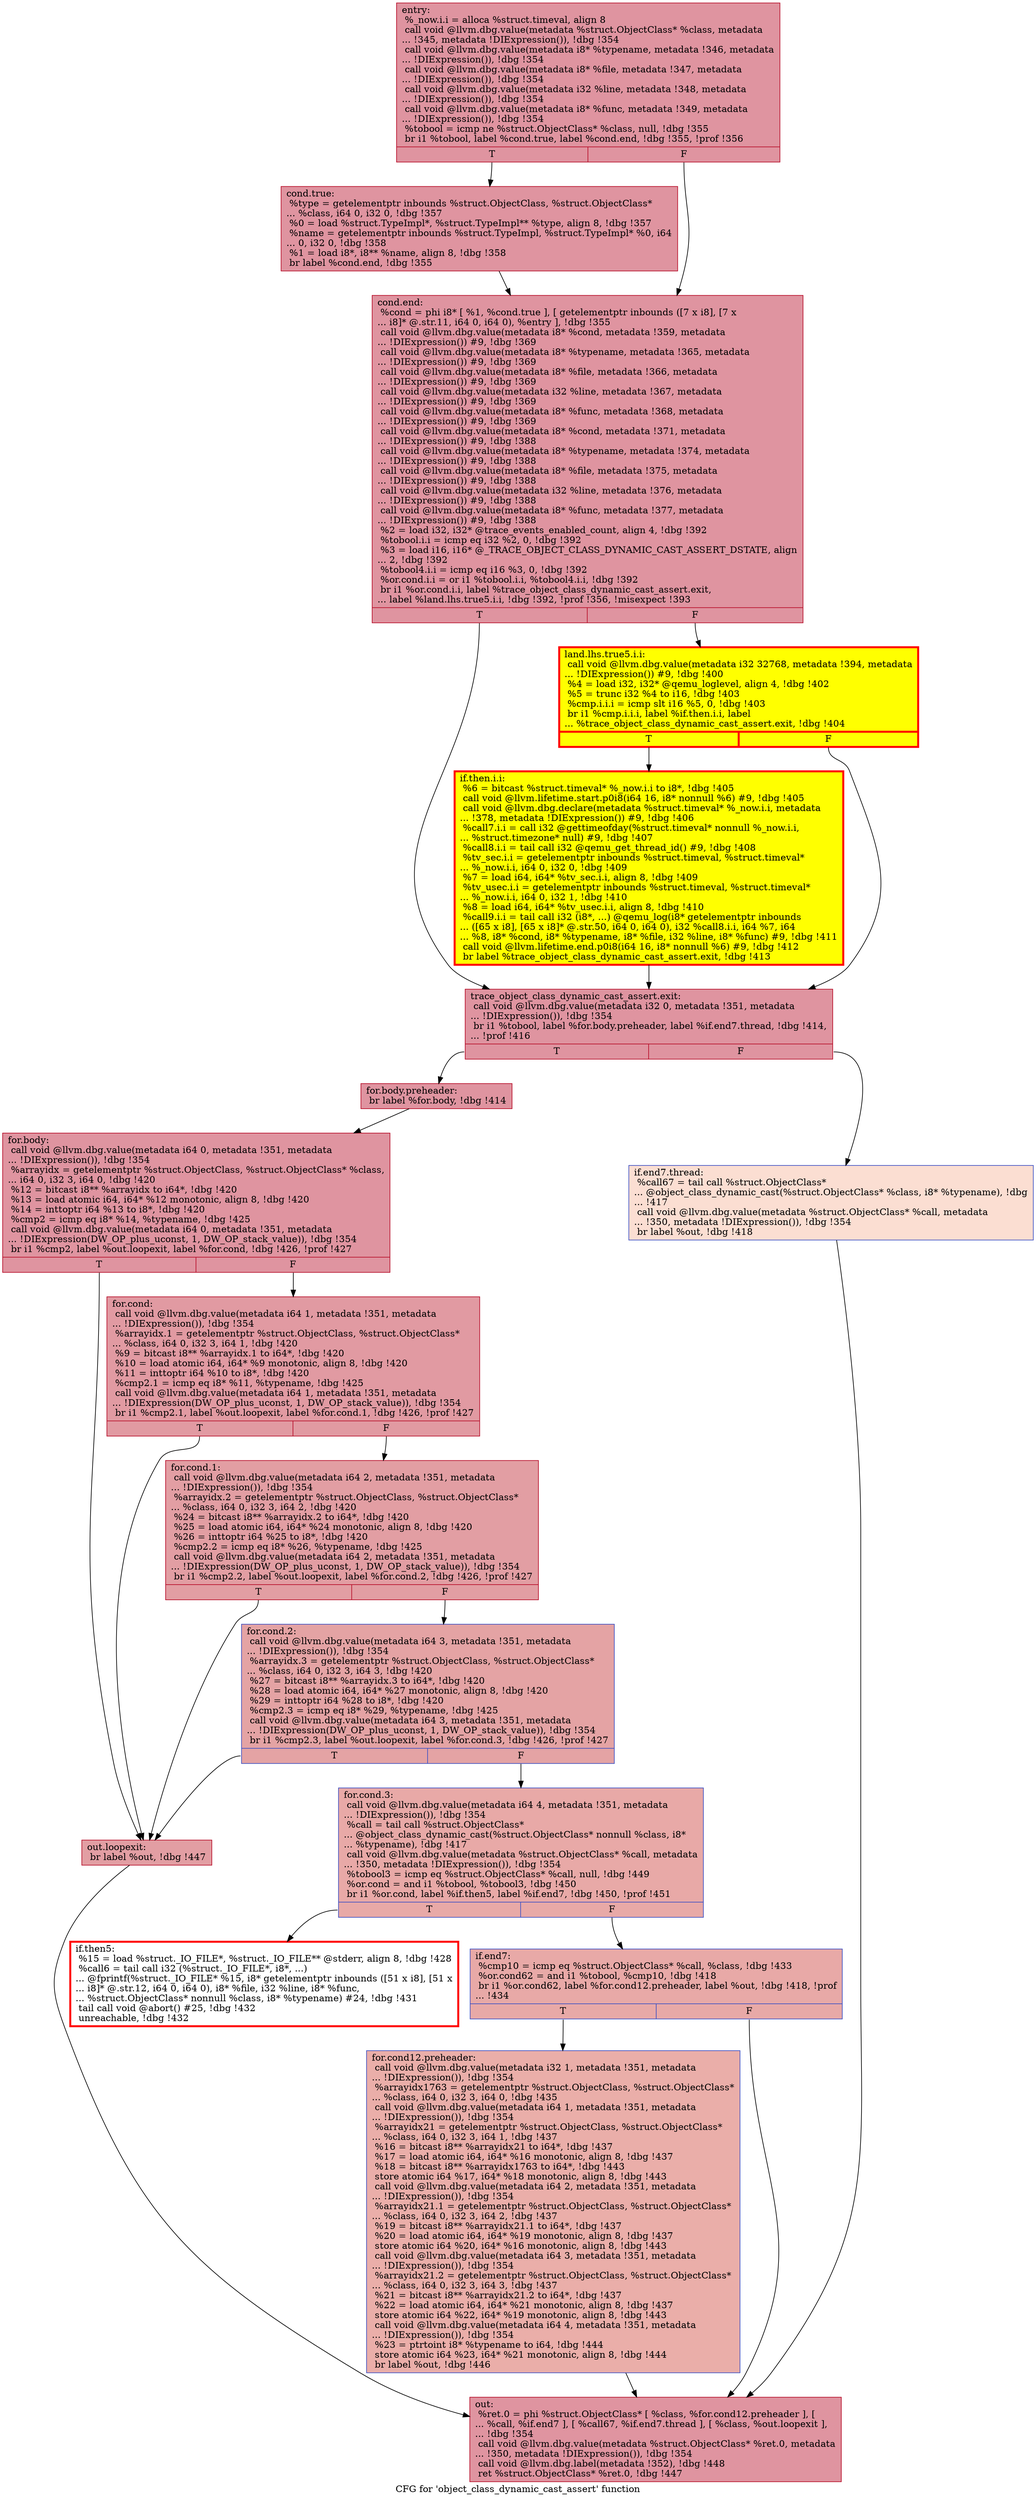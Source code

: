 digraph "CFG for 'object_class_dynamic_cast_assert' function" {
	label="CFG for 'object_class_dynamic_cast_assert' function";

	Node0x55ee22555c80 [shape=record,color="#b70d28ff", style=filled, fillcolor="#b70d2870",label="{entry:\l  %_now.i.i = alloca %struct.timeval, align 8\l  call void @llvm.dbg.value(metadata %struct.ObjectClass* %class, metadata\l... !345, metadata !DIExpression()), !dbg !354\l  call void @llvm.dbg.value(metadata i8* %typename, metadata !346, metadata\l... !DIExpression()), !dbg !354\l  call void @llvm.dbg.value(metadata i8* %file, metadata !347, metadata\l... !DIExpression()), !dbg !354\l  call void @llvm.dbg.value(metadata i32 %line, metadata !348, metadata\l... !DIExpression()), !dbg !354\l  call void @llvm.dbg.value(metadata i8* %func, metadata !349, metadata\l... !DIExpression()), !dbg !354\l  %tobool = icmp ne %struct.ObjectClass* %class, null, !dbg !355\l  br i1 %tobool, label %cond.true, label %cond.end, !dbg !355, !prof !356\l|{<s0>T|<s1>F}}"];
	Node0x55ee22555c80:s0 -> Node0x55ee224b0830;
	Node0x55ee22555c80:s1 -> Node0x55ee222a10c0;
	Node0x55ee224b0830 [shape=record,color="#b70d28ff", style=filled, fillcolor="#b70d2870",label="{cond.true:                                        \l  %type = getelementptr inbounds %struct.ObjectClass, %struct.ObjectClass*\l... %class, i64 0, i32 0, !dbg !357\l  %0 = load %struct.TypeImpl*, %struct.TypeImpl** %type, align 8, !dbg !357\l  %name = getelementptr inbounds %struct.TypeImpl, %struct.TypeImpl* %0, i64\l... 0, i32 0, !dbg !358\l  %1 = load i8*, i8** %name, align 8, !dbg !358\l  br label %cond.end, !dbg !355\l}"];
	Node0x55ee224b0830 -> Node0x55ee222a10c0;
	Node0x55ee222a10c0 [shape=record,color="#b70d28ff", style=filled, fillcolor="#b70d2870",label="{cond.end:                                         \l  %cond = phi i8* [ %1, %cond.true ], [ getelementptr inbounds ([7 x i8], [7 x\l... i8]* @.str.11, i64 0, i64 0), %entry ], !dbg !355\l  call void @llvm.dbg.value(metadata i8* %cond, metadata !359, metadata\l... !DIExpression()) #9, !dbg !369\l  call void @llvm.dbg.value(metadata i8* %typename, metadata !365, metadata\l... !DIExpression()) #9, !dbg !369\l  call void @llvm.dbg.value(metadata i8* %file, metadata !366, metadata\l... !DIExpression()) #9, !dbg !369\l  call void @llvm.dbg.value(metadata i32 %line, metadata !367, metadata\l... !DIExpression()) #9, !dbg !369\l  call void @llvm.dbg.value(metadata i8* %func, metadata !368, metadata\l... !DIExpression()) #9, !dbg !369\l  call void @llvm.dbg.value(metadata i8* %cond, metadata !371, metadata\l... !DIExpression()) #9, !dbg !388\l  call void @llvm.dbg.value(metadata i8* %typename, metadata !374, metadata\l... !DIExpression()) #9, !dbg !388\l  call void @llvm.dbg.value(metadata i8* %file, metadata !375, metadata\l... !DIExpression()) #9, !dbg !388\l  call void @llvm.dbg.value(metadata i32 %line, metadata !376, metadata\l... !DIExpression()) #9, !dbg !388\l  call void @llvm.dbg.value(metadata i8* %func, metadata !377, metadata\l... !DIExpression()) #9, !dbg !388\l  %2 = load i32, i32* @trace_events_enabled_count, align 4, !dbg !392\l  %tobool.i.i = icmp eq i32 %2, 0, !dbg !392\l  %3 = load i16, i16* @_TRACE_OBJECT_CLASS_DYNAMIC_CAST_ASSERT_DSTATE, align\l... 2, !dbg !392\l  %tobool4.i.i = icmp eq i16 %3, 0, !dbg !392\l  %or.cond.i.i = or i1 %tobool.i.i, %tobool4.i.i, !dbg !392\l  br i1 %or.cond.i.i, label %trace_object_class_dynamic_cast_assert.exit,\l... label %land.lhs.true5.i.i, !dbg !392, !prof !356, !misexpect !393\l|{<s0>T|<s1>F}}"];
	Node0x55ee222a10c0:s0 -> Node0x55ee22529090;
	Node0x55ee222a10c0:s1 -> Node0x55ee227cc490;
	Node0x55ee227cc490 [shape=record,penwidth=3.0, style="filled", color="red", fillcolor="yellow",label="{land.lhs.true5.i.i:                               \l  call void @llvm.dbg.value(metadata i32 32768, metadata !394, metadata\l... !DIExpression()) #9, !dbg !400\l  %4 = load i32, i32* @qemu_loglevel, align 4, !dbg !402\l  %5 = trunc i32 %4 to i16, !dbg !403\l  %cmp.i.i.i = icmp slt i16 %5, 0, !dbg !403\l  br i1 %cmp.i.i.i, label %if.then.i.i, label\l... %trace_object_class_dynamic_cast_assert.exit, !dbg !404\l|{<s0>T|<s1>F}}"];
	Node0x55ee227cc490:s0 -> Node0x55ee2288e420;
	Node0x55ee227cc490:s1 -> Node0x55ee22529090;
	Node0x55ee2288e420 [shape=record,penwidth=3.0, style="filled", color="red", fillcolor="yellow",label="{if.then.i.i:                                      \l  %6 = bitcast %struct.timeval* %_now.i.i to i8*, !dbg !405\l  call void @llvm.lifetime.start.p0i8(i64 16, i8* nonnull %6) #9, !dbg !405\l  call void @llvm.dbg.declare(metadata %struct.timeval* %_now.i.i, metadata\l... !378, metadata !DIExpression()) #9, !dbg !406\l  %call7.i.i = call i32 @gettimeofday(%struct.timeval* nonnull %_now.i.i,\l... %struct.timezone* null) #9, !dbg !407\l  %call8.i.i = tail call i32 @qemu_get_thread_id() #9, !dbg !408\l  %tv_sec.i.i = getelementptr inbounds %struct.timeval, %struct.timeval*\l... %_now.i.i, i64 0, i32 0, !dbg !409\l  %7 = load i64, i64* %tv_sec.i.i, align 8, !dbg !409\l  %tv_usec.i.i = getelementptr inbounds %struct.timeval, %struct.timeval*\l... %_now.i.i, i64 0, i32 1, !dbg !410\l  %8 = load i64, i64* %tv_usec.i.i, align 8, !dbg !410\l  %call9.i.i = tail call i32 (i8*, ...) @qemu_log(i8* getelementptr inbounds\l... ([65 x i8], [65 x i8]* @.str.50, i64 0, i64 0), i32 %call8.i.i, i64 %7, i64\l... %8, i8* %cond, i8* %typename, i8* %file, i32 %line, i8* %func) #9, !dbg !411\l  call void @llvm.lifetime.end.p0i8(i64 16, i8* nonnull %6) #9, !dbg !412\l  br label %trace_object_class_dynamic_cast_assert.exit, !dbg !413\l}"];
	Node0x55ee2288e420 -> Node0x55ee22529090;
	Node0x55ee22529090 [shape=record,color="#b70d28ff", style=filled, fillcolor="#b70d2870",label="{trace_object_class_dynamic_cast_assert.exit:      \l  call void @llvm.dbg.value(metadata i32 0, metadata !351, metadata\l... !DIExpression()), !dbg !354\l  br i1 %tobool, label %for.body.preheader, label %if.end7.thread, !dbg !414,\l... !prof !416\l|{<s0>T|<s1>F}}"];
	Node0x55ee22529090:s0 -> Node0x55ee2284d050;
	Node0x55ee22529090:s1 -> Node0x55ee22598a20;
	Node0x55ee2284d050 [shape=record,color="#b70d28ff", style=filled, fillcolor="#b70d2870",label="{for.body.preheader:                               \l  br label %for.body, !dbg !414\l}"];
	Node0x55ee2284d050 -> Node0x55ee222a1c60;
	Node0x55ee22598a20 [shape=record,color="#3d50c3ff", style=filled, fillcolor="#f7b59970",label="{if.end7.thread:                                   \l  %call67 = tail call %struct.ObjectClass*\l... @object_class_dynamic_cast(%struct.ObjectClass* %class, i8* %typename), !dbg\l... !417\l  call void @llvm.dbg.value(metadata %struct.ObjectClass* %call, metadata\l... !350, metadata !DIExpression()), !dbg !354\l  br label %out, !dbg !418\l}"];
	Node0x55ee22598a20 -> Node0x55ee225bae90;
	Node0x55ee222a1a40 [shape=record,color="#b70d28ff", style=filled, fillcolor="#bb1b2c70",label="{for.cond:                                         \l  call void @llvm.dbg.value(metadata i64 1, metadata !351, metadata\l... !DIExpression()), !dbg !354\l  %arrayidx.1 = getelementptr %struct.ObjectClass, %struct.ObjectClass*\l... %class, i64 0, i32 3, i64 1, !dbg !420\l  %9 = bitcast i8** %arrayidx.1 to i64*, !dbg !420\l  %10 = load atomic i64, i64* %9 monotonic, align 8, !dbg !420\l  %11 = inttoptr i64 %10 to i8*, !dbg !420\l  %cmp2.1 = icmp eq i8* %11, %typename, !dbg !425\l  call void @llvm.dbg.value(metadata i64 1, metadata !351, metadata\l... !DIExpression(DW_OP_plus_uconst, 1, DW_OP_stack_value)), !dbg !354\l  br i1 %cmp2.1, label %out.loopexit, label %for.cond.1, !dbg !426, !prof !427\l|{<s0>T|<s1>F}}"];
	Node0x55ee222a1a40:s0 -> Node0x55ee22871180;
	Node0x55ee222a1a40:s1 -> Node0x55ee227b1bf0;
	Node0x55ee222a1c60 [shape=record,color="#b70d28ff", style=filled, fillcolor="#b70d2870",label="{for.body:                                         \l  call void @llvm.dbg.value(metadata i64 0, metadata !351, metadata\l... !DIExpression()), !dbg !354\l  %arrayidx = getelementptr %struct.ObjectClass, %struct.ObjectClass* %class,\l... i64 0, i32 3, i64 0, !dbg !420\l  %12 = bitcast i8** %arrayidx to i64*, !dbg !420\l  %13 = load atomic i64, i64* %12 monotonic, align 8, !dbg !420\l  %14 = inttoptr i64 %13 to i8*, !dbg !420\l  %cmp2 = icmp eq i8* %14, %typename, !dbg !425\l  call void @llvm.dbg.value(metadata i64 0, metadata !351, metadata\l... !DIExpression(DW_OP_plus_uconst, 1, DW_OP_stack_value)), !dbg !354\l  br i1 %cmp2, label %out.loopexit, label %for.cond, !dbg !426, !prof !427\l|{<s0>T|<s1>F}}"];
	Node0x55ee222a1c60:s0 -> Node0x55ee22871180;
	Node0x55ee222a1c60:s1 -> Node0x55ee222a1a40;
	Node0x55ee225bb7a0 [shape=record,penwidth=3.0, color="red",label="{if.then5:                                         \l  %15 = load %struct._IO_FILE*, %struct._IO_FILE** @stderr, align 8, !dbg !428\l  %call6 = tail call i32 (%struct._IO_FILE*, i8*, ...)\l... @fprintf(%struct._IO_FILE* %15, i8* getelementptr inbounds ([51 x i8], [51 x\l... i8]* @.str.12, i64 0, i64 0), i8* %file, i32 %line, i8* %func,\l... %struct.ObjectClass* nonnull %class, i8* %typename) #24, !dbg !431\l  tail call void @abort() #25, !dbg !432\l  unreachable, !dbg !432\l}"];
	Node0x55ee225bb7f0 [shape=record,color="#3d50c3ff", style=filled, fillcolor="#ca3b3770",label="{if.end7:                                          \l  %cmp10 = icmp eq %struct.ObjectClass* %call, %class, !dbg !433\l  %or.cond62 = and i1 %tobool, %cmp10, !dbg !418\l  br i1 %or.cond62, label %for.cond12.preheader, label %out, !dbg !418, !prof\l... !434\l|{<s0>T|<s1>F}}"];
	Node0x55ee225bb7f0:s0 -> Node0x55ee22592350;
	Node0x55ee225bb7f0:s1 -> Node0x55ee225bae90;
	Node0x55ee22592350 [shape=record,color="#3d50c3ff", style=filled, fillcolor="#d0473d70",label="{for.cond12.preheader:                             \l  call void @llvm.dbg.value(metadata i32 1, metadata !351, metadata\l... !DIExpression()), !dbg !354\l  %arrayidx1763 = getelementptr %struct.ObjectClass, %struct.ObjectClass*\l... %class, i64 0, i32 3, i64 0, !dbg !435\l  call void @llvm.dbg.value(metadata i64 1, metadata !351, metadata\l... !DIExpression()), !dbg !354\l  %arrayidx21 = getelementptr %struct.ObjectClass, %struct.ObjectClass*\l... %class, i64 0, i32 3, i64 1, !dbg !437\l  %16 = bitcast i8** %arrayidx21 to i64*, !dbg !437\l  %17 = load atomic i64, i64* %16 monotonic, align 8, !dbg !437\l  %18 = bitcast i8** %arrayidx1763 to i64*, !dbg !443\l  store atomic i64 %17, i64* %18 monotonic, align 8, !dbg !443\l  call void @llvm.dbg.value(metadata i64 2, metadata !351, metadata\l... !DIExpression()), !dbg !354\l  %arrayidx21.1 = getelementptr %struct.ObjectClass, %struct.ObjectClass*\l... %class, i64 0, i32 3, i64 2, !dbg !437\l  %19 = bitcast i8** %arrayidx21.1 to i64*, !dbg !437\l  %20 = load atomic i64, i64* %19 monotonic, align 8, !dbg !437\l  store atomic i64 %20, i64* %16 monotonic, align 8, !dbg !443\l  call void @llvm.dbg.value(metadata i64 3, metadata !351, metadata\l... !DIExpression()), !dbg !354\l  %arrayidx21.2 = getelementptr %struct.ObjectClass, %struct.ObjectClass*\l... %class, i64 0, i32 3, i64 3, !dbg !437\l  %21 = bitcast i8** %arrayidx21.2 to i64*, !dbg !437\l  %22 = load atomic i64, i64* %21 monotonic, align 8, !dbg !437\l  store atomic i64 %22, i64* %19 monotonic, align 8, !dbg !443\l  call void @llvm.dbg.value(metadata i64 4, metadata !351, metadata\l... !DIExpression()), !dbg !354\l  %23 = ptrtoint i8* %typename to i64, !dbg !444\l  store atomic i64 %23, i64* %21 monotonic, align 8, !dbg !444\l  br label %out, !dbg !446\l}"];
	Node0x55ee22592350 -> Node0x55ee225bae90;
	Node0x55ee22871180 [shape=record,color="#b70d28ff", style=filled, fillcolor="#be242e70",label="{out.loopexit:                                     \l  br label %out, !dbg !447\l}"];
	Node0x55ee22871180 -> Node0x55ee225bae90;
	Node0x55ee225bae90 [shape=record,color="#b70d28ff", style=filled, fillcolor="#b70d2870",label="{out:                                              \l  %ret.0 = phi %struct.ObjectClass* [ %class, %for.cond12.preheader ], [\l... %call, %if.end7 ], [ %call67, %if.end7.thread ], [ %class, %out.loopexit ],\l... !dbg !354\l  call void @llvm.dbg.value(metadata %struct.ObjectClass* %ret.0, metadata\l... !350, metadata !DIExpression()), !dbg !354\l  call void @llvm.dbg.label(metadata !352), !dbg !448\l  ret %struct.ObjectClass* %ret.0, !dbg !447\l}"];
	Node0x55ee227b1bf0 [shape=record,color="#b70d28ff", style=filled, fillcolor="#be242e70",label="{for.cond.1:                                       \l  call void @llvm.dbg.value(metadata i64 2, metadata !351, metadata\l... !DIExpression()), !dbg !354\l  %arrayidx.2 = getelementptr %struct.ObjectClass, %struct.ObjectClass*\l... %class, i64 0, i32 3, i64 2, !dbg !420\l  %24 = bitcast i8** %arrayidx.2 to i64*, !dbg !420\l  %25 = load atomic i64, i64* %24 monotonic, align 8, !dbg !420\l  %26 = inttoptr i64 %25 to i8*, !dbg !420\l  %cmp2.2 = icmp eq i8* %26, %typename, !dbg !425\l  call void @llvm.dbg.value(metadata i64 2, metadata !351, metadata\l... !DIExpression(DW_OP_plus_uconst, 1, DW_OP_stack_value)), !dbg !354\l  br i1 %cmp2.2, label %out.loopexit, label %for.cond.2, !dbg !426, !prof !427\l|{<s0>T|<s1>F}}"];
	Node0x55ee227b1bf0:s0 -> Node0x55ee22871180;
	Node0x55ee227b1bf0:s1 -> Node0x55ee22a08800;
	Node0x55ee22a08800 [shape=record,color="#3d50c3ff", style=filled, fillcolor="#c32e3170",label="{for.cond.2:                                       \l  call void @llvm.dbg.value(metadata i64 3, metadata !351, metadata\l... !DIExpression()), !dbg !354\l  %arrayidx.3 = getelementptr %struct.ObjectClass, %struct.ObjectClass*\l... %class, i64 0, i32 3, i64 3, !dbg !420\l  %27 = bitcast i8** %arrayidx.3 to i64*, !dbg !420\l  %28 = load atomic i64, i64* %27 monotonic, align 8, !dbg !420\l  %29 = inttoptr i64 %28 to i8*, !dbg !420\l  %cmp2.3 = icmp eq i8* %29, %typename, !dbg !425\l  call void @llvm.dbg.value(metadata i64 3, metadata !351, metadata\l... !DIExpression(DW_OP_plus_uconst, 1, DW_OP_stack_value)), !dbg !354\l  br i1 %cmp2.3, label %out.loopexit, label %for.cond.3, !dbg !426, !prof !427\l|{<s0>T|<s1>F}}"];
	Node0x55ee22a08800:s0 -> Node0x55ee22871180;
	Node0x55ee22a08800:s1 -> Node0x55ee22861d60;
	Node0x55ee22861d60 [shape=record,color="#3d50c3ff", style=filled, fillcolor="#ca3b3770",label="{for.cond.3:                                       \l  call void @llvm.dbg.value(metadata i64 4, metadata !351, metadata\l... !DIExpression()), !dbg !354\l  %call = tail call %struct.ObjectClass*\l... @object_class_dynamic_cast(%struct.ObjectClass* nonnull %class, i8*\l... %typename), !dbg !417\l  call void @llvm.dbg.value(metadata %struct.ObjectClass* %call, metadata\l... !350, metadata !DIExpression()), !dbg !354\l  %tobool3 = icmp eq %struct.ObjectClass* %call, null, !dbg !449\l  %or.cond = and i1 %tobool, %tobool3, !dbg !450\l  br i1 %or.cond, label %if.then5, label %if.end7, !dbg !450, !prof !451\l|{<s0>T|<s1>F}}"];
	Node0x55ee22861d60:s0 -> Node0x55ee225bb7a0;
	Node0x55ee22861d60:s1 -> Node0x55ee225bb7f0;
}
